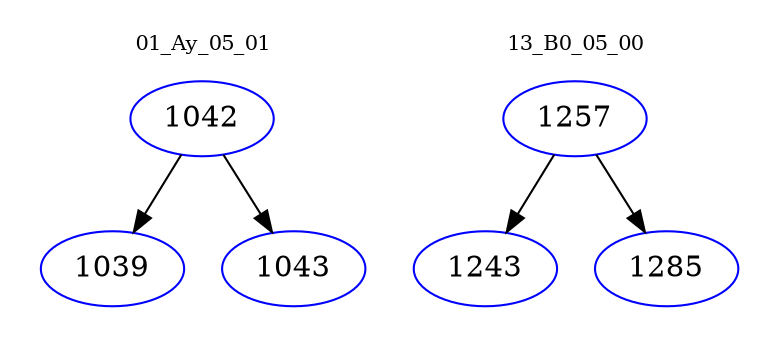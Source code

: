 digraph{
subgraph cluster_0 {
color = white
label = "01_Ay_05_01";
fontsize=10;
T0_1042 [label="1042", color="blue"]
T0_1042 -> T0_1039 [color="black"]
T0_1039 [label="1039", color="blue"]
T0_1042 -> T0_1043 [color="black"]
T0_1043 [label="1043", color="blue"]
}
subgraph cluster_1 {
color = white
label = "13_B0_05_00";
fontsize=10;
T1_1257 [label="1257", color="blue"]
T1_1257 -> T1_1243 [color="black"]
T1_1243 [label="1243", color="blue"]
T1_1257 -> T1_1285 [color="black"]
T1_1285 [label="1285", color="blue"]
}
}
